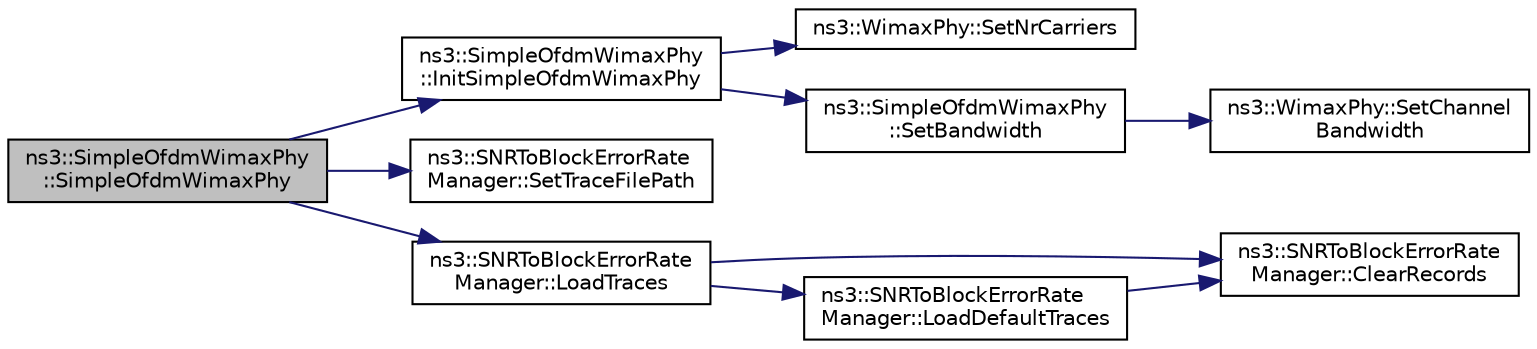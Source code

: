digraph "ns3::SimpleOfdmWimaxPhy::SimpleOfdmWimaxPhy"
{
  edge [fontname="Helvetica",fontsize="10",labelfontname="Helvetica",labelfontsize="10"];
  node [fontname="Helvetica",fontsize="10",shape=record];
  rankdir="LR";
  Node1 [label="ns3::SimpleOfdmWimaxPhy\l::SimpleOfdmWimaxPhy",height=0.2,width=0.4,color="black", fillcolor="grey75", style="filled", fontcolor="black"];
  Node1 -> Node2 [color="midnightblue",fontsize="10",style="solid"];
  Node2 [label="ns3::SimpleOfdmWimaxPhy\l::InitSimpleOfdmWimaxPhy",height=0.2,width=0.4,color="black", fillcolor="white", style="filled",URL="$d5/dba/classns3_1_1SimpleOfdmWimaxPhy.html#abfdfe2c510925a4e965f95ff745888e3",tooltip="Initialize simple OFDM WIMAX Phy. "];
  Node2 -> Node3 [color="midnightblue",fontsize="10",style="solid"];
  Node3 [label="ns3::WimaxPhy::SetNrCarriers",height=0.2,width=0.4,color="black", fillcolor="white", style="filled",URL="$dc/dc8/classns3_1_1WimaxPhy.html#a761359e72d78bd1011a47388c89f4fbe",tooltip="Set the number of carriers in the physical frame. "];
  Node2 -> Node4 [color="midnightblue",fontsize="10",style="solid"];
  Node4 [label="ns3::SimpleOfdmWimaxPhy\l::SetBandwidth",height=0.2,width=0.4,color="black", fillcolor="white", style="filled",URL="$d5/dba/classns3_1_1SimpleOfdmWimaxPhy.html#ab78fd41b984831d8a2093b1f2594af38",tooltip="Set the bandwidth. "];
  Node4 -> Node5 [color="midnightblue",fontsize="10",style="solid"];
  Node5 [label="ns3::WimaxPhy::SetChannel\lBandwidth",height=0.2,width=0.4,color="black", fillcolor="white", style="filled",URL="$dc/dc8/classns3_1_1WimaxPhy.html#a1410ed7a966d0d066a1dd8f016edd444",tooltip="Set the channel bandwidth. "];
  Node1 -> Node6 [color="midnightblue",fontsize="10",style="solid"];
  Node6 [label="ns3::SNRToBlockErrorRate\lManager::SetTraceFilePath",height=0.2,width=0.4,color="black", fillcolor="white", style="filled",URL="$dd/d40/classns3_1_1SNRToBlockErrorRateManager.html#ad7896854e5c122930da728e99f13a6a2",tooltip="Set the path of the repository containing the traces. "];
  Node1 -> Node7 [color="midnightblue",fontsize="10",style="solid"];
  Node7 [label="ns3::SNRToBlockErrorRate\lManager::LoadTraces",height=0.2,width=0.4,color="black", fillcolor="white", style="filled",URL="$dd/d40/classns3_1_1SNRToBlockErrorRateManager.html#af5a203f2ae5dd3477ec616b6d0337f62",tooltip="Loads the traces form the repository specified in the constructor or setted by SetTraceFilePath funct..."];
  Node7 -> Node8 [color="midnightblue",fontsize="10",style="solid"];
  Node8 [label="ns3::SNRToBlockErrorRate\lManager::ClearRecords",height=0.2,width=0.4,color="black", fillcolor="white", style="filled",URL="$dd/d40/classns3_1_1SNRToBlockErrorRateManager.html#a164e69eaafc229e1f98a80175481e101",tooltip="Clear records function. "];
  Node7 -> Node9 [color="midnightblue",fontsize="10",style="solid"];
  Node9 [label="ns3::SNRToBlockErrorRate\lManager::LoadDefaultTraces",height=0.2,width=0.4,color="black", fillcolor="white", style="filled",URL="$dd/d40/classns3_1_1SNRToBlockErrorRateManager.html#a50f8ba371742a7d083b1092ea85b51c1",tooltip="Loads the default traces from default-traces.h file. "];
  Node9 -> Node8 [color="midnightblue",fontsize="10",style="solid"];
}
